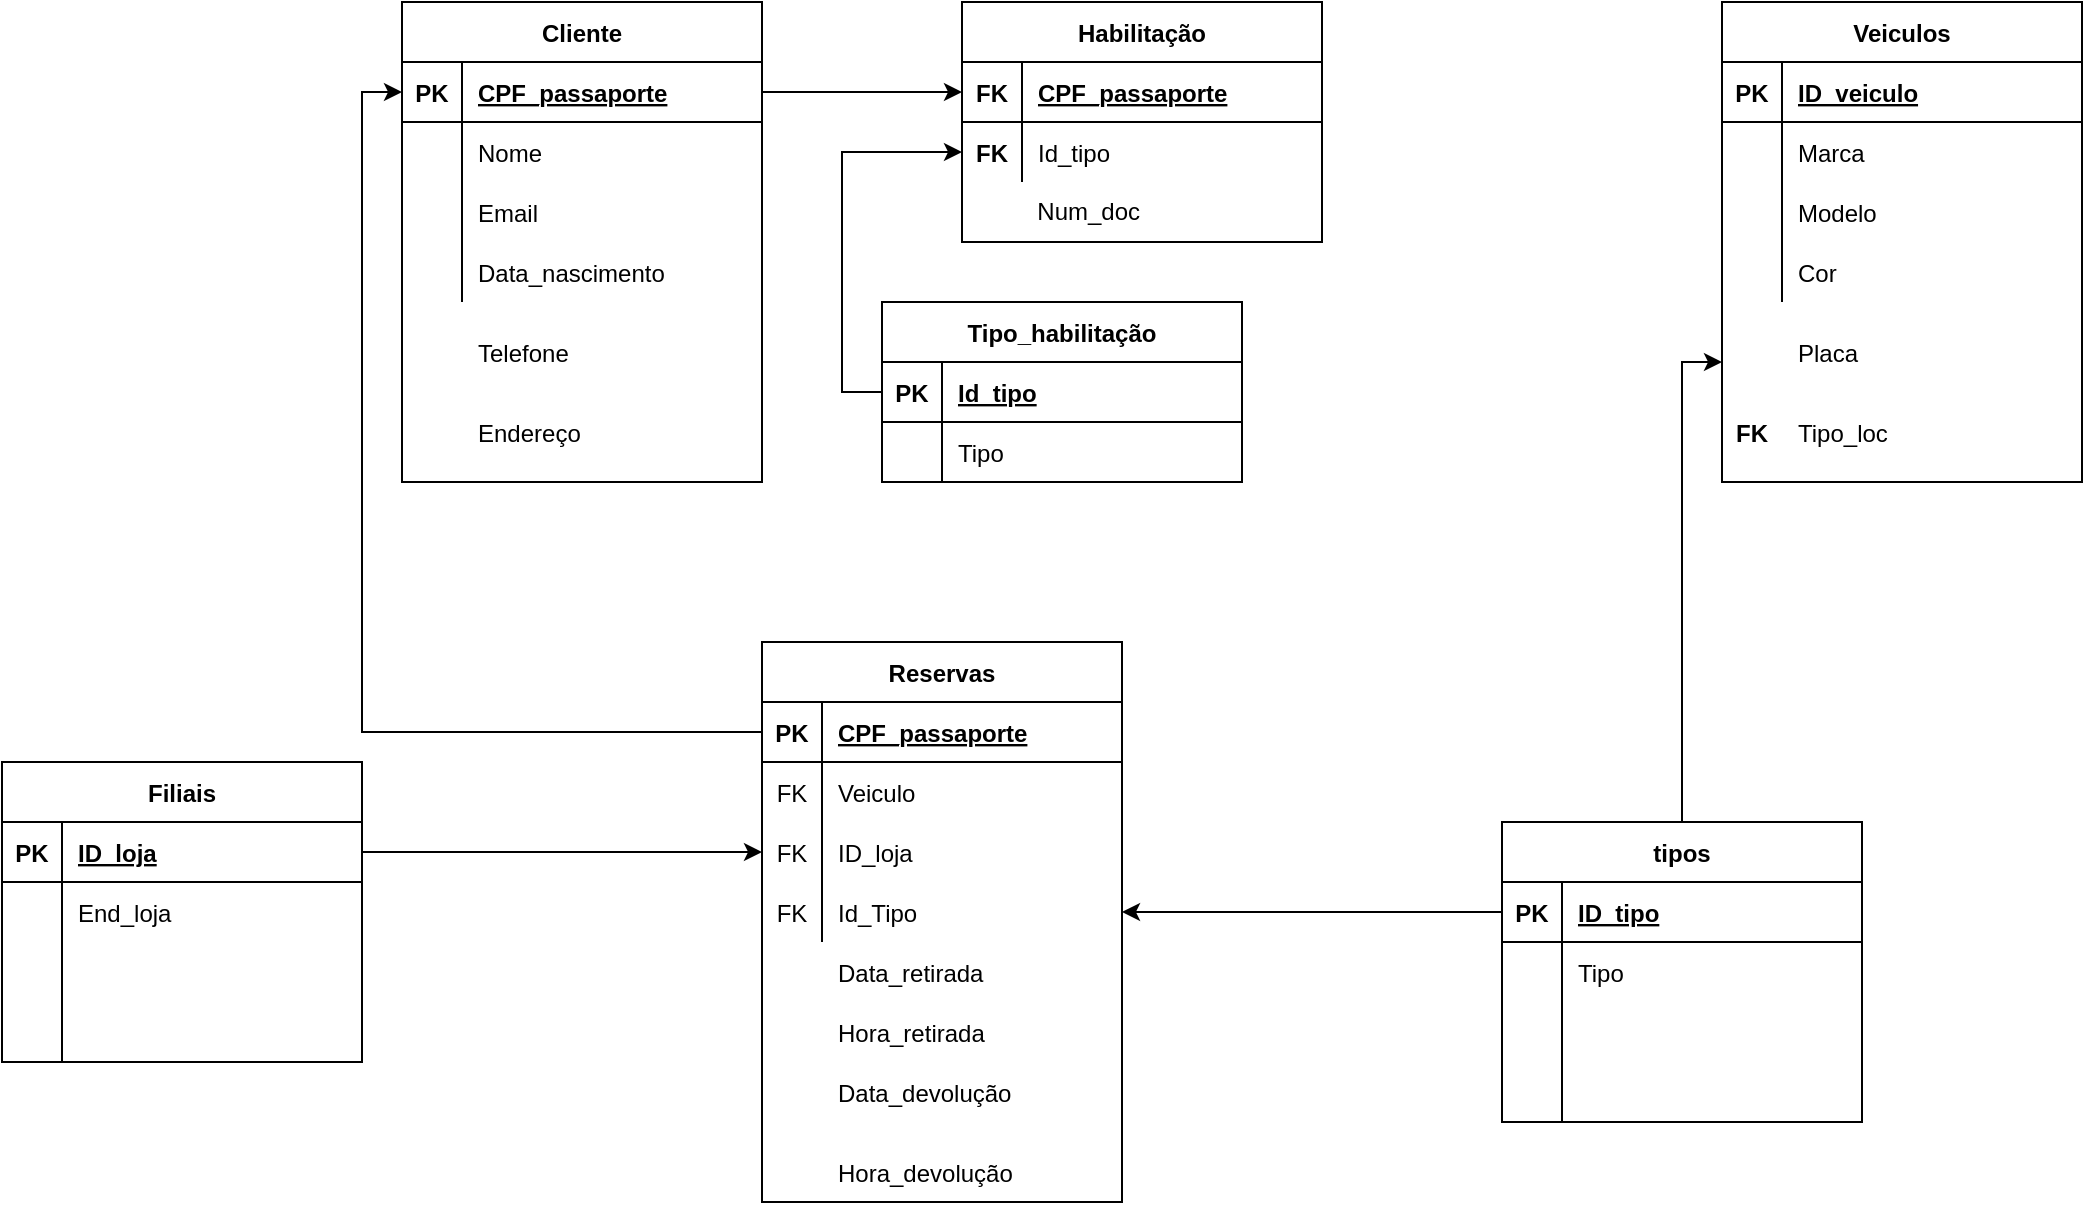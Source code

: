 <mxfile version="15.5.2" type="device"><diagram id="y5xN_2UnKxTH7k9ixZmx" name="Page-1"><mxGraphModel dx="1422" dy="794" grid="1" gridSize="10" guides="1" tooltips="1" connect="1" arrows="1" fold="1" page="1" pageScale="1" pageWidth="827" pageHeight="1169" math="0" shadow="0"><root><mxCell id="0"/><mxCell id="1" parent="0"/><mxCell id="7jT0Zm9aq7KpJ-qaGJse-1" style="edgeStyle=orthogonalEdgeStyle;rounded=0;orthogonalLoop=1;jettySize=auto;html=1;exitX=0.5;exitY=1;exitDx=0;exitDy=0;" edge="1" parent="1"><mxGeometry relative="1" as="geometry"><mxPoint x="570" y="430" as="sourcePoint"/><mxPoint x="570" y="430" as="targetPoint"/></mxGeometry></mxCell><mxCell id="7jT0Zm9aq7KpJ-qaGJse-2" style="edgeStyle=orthogonalEdgeStyle;rounded=0;orthogonalLoop=1;jettySize=auto;html=1;exitX=0.5;exitY=1;exitDx=0;exitDy=0;" edge="1" parent="1"><mxGeometry relative="1" as="geometry"><mxPoint x="410" y="350" as="sourcePoint"/><mxPoint x="410" y="350" as="targetPoint"/></mxGeometry></mxCell><mxCell id="7jT0Zm9aq7KpJ-qaGJse-3" value="Cliente" style="shape=table;startSize=30;container=1;collapsible=1;childLayout=tableLayout;fixedRows=1;rowLines=0;fontStyle=1;align=center;resizeLast=1;" vertex="1" parent="1"><mxGeometry x="240" y="40" width="180" height="240" as="geometry"/></mxCell><mxCell id="7jT0Zm9aq7KpJ-qaGJse-4" value="" style="shape=partialRectangle;collapsible=0;dropTarget=0;pointerEvents=0;fillColor=none;top=0;left=0;bottom=1;right=0;points=[[0,0.5],[1,0.5]];portConstraint=eastwest;" vertex="1" parent="7jT0Zm9aq7KpJ-qaGJse-3"><mxGeometry y="30" width="180" height="30" as="geometry"/></mxCell><mxCell id="7jT0Zm9aq7KpJ-qaGJse-5" value="PK" style="shape=partialRectangle;connectable=0;fillColor=none;top=0;left=0;bottom=0;right=0;fontStyle=1;overflow=hidden;" vertex="1" parent="7jT0Zm9aq7KpJ-qaGJse-4"><mxGeometry width="30" height="30" as="geometry"><mxRectangle width="30" height="30" as="alternateBounds"/></mxGeometry></mxCell><mxCell id="7jT0Zm9aq7KpJ-qaGJse-6" value="CPF_passaporte" style="shape=partialRectangle;connectable=0;fillColor=none;top=0;left=0;bottom=0;right=0;align=left;spacingLeft=6;fontStyle=5;overflow=hidden;" vertex="1" parent="7jT0Zm9aq7KpJ-qaGJse-4"><mxGeometry x="30" width="150" height="30" as="geometry"><mxRectangle width="150" height="30" as="alternateBounds"/></mxGeometry></mxCell><mxCell id="7jT0Zm9aq7KpJ-qaGJse-7" value="" style="shape=partialRectangle;collapsible=0;dropTarget=0;pointerEvents=0;fillColor=none;top=0;left=0;bottom=0;right=0;points=[[0,0.5],[1,0.5]];portConstraint=eastwest;" vertex="1" parent="7jT0Zm9aq7KpJ-qaGJse-3"><mxGeometry y="60" width="180" height="30" as="geometry"/></mxCell><mxCell id="7jT0Zm9aq7KpJ-qaGJse-8" value="" style="shape=partialRectangle;connectable=0;fillColor=none;top=0;left=0;bottom=0;right=0;editable=1;overflow=hidden;" vertex="1" parent="7jT0Zm9aq7KpJ-qaGJse-7"><mxGeometry width="30" height="30" as="geometry"><mxRectangle width="30" height="30" as="alternateBounds"/></mxGeometry></mxCell><mxCell id="7jT0Zm9aq7KpJ-qaGJse-9" value="Nome" style="shape=partialRectangle;connectable=0;fillColor=none;top=0;left=0;bottom=0;right=0;align=left;spacingLeft=6;overflow=hidden;" vertex="1" parent="7jT0Zm9aq7KpJ-qaGJse-7"><mxGeometry x="30" width="150" height="30" as="geometry"><mxRectangle width="150" height="30" as="alternateBounds"/></mxGeometry></mxCell><mxCell id="7jT0Zm9aq7KpJ-qaGJse-10" value="" style="shape=partialRectangle;collapsible=0;dropTarget=0;pointerEvents=0;fillColor=none;top=0;left=0;bottom=0;right=0;points=[[0,0.5],[1,0.5]];portConstraint=eastwest;" vertex="1" parent="7jT0Zm9aq7KpJ-qaGJse-3"><mxGeometry y="90" width="180" height="30" as="geometry"/></mxCell><mxCell id="7jT0Zm9aq7KpJ-qaGJse-11" value="" style="shape=partialRectangle;connectable=0;fillColor=none;top=0;left=0;bottom=0;right=0;editable=1;overflow=hidden;" vertex="1" parent="7jT0Zm9aq7KpJ-qaGJse-10"><mxGeometry width="30" height="30" as="geometry"><mxRectangle width="30" height="30" as="alternateBounds"/></mxGeometry></mxCell><mxCell id="7jT0Zm9aq7KpJ-qaGJse-12" value="Email" style="shape=partialRectangle;connectable=0;fillColor=none;top=0;left=0;bottom=0;right=0;align=left;spacingLeft=6;overflow=hidden;" vertex="1" parent="7jT0Zm9aq7KpJ-qaGJse-10"><mxGeometry x="30" width="150" height="30" as="geometry"><mxRectangle width="150" height="30" as="alternateBounds"/></mxGeometry></mxCell><mxCell id="7jT0Zm9aq7KpJ-qaGJse-13" value="" style="shape=partialRectangle;collapsible=0;dropTarget=0;pointerEvents=0;fillColor=none;top=0;left=0;bottom=0;right=0;points=[[0,0.5],[1,0.5]];portConstraint=eastwest;" vertex="1" parent="7jT0Zm9aq7KpJ-qaGJse-3"><mxGeometry y="120" width="180" height="30" as="geometry"/></mxCell><mxCell id="7jT0Zm9aq7KpJ-qaGJse-14" value="" style="shape=partialRectangle;connectable=0;fillColor=none;top=0;left=0;bottom=0;right=0;editable=1;overflow=hidden;" vertex="1" parent="7jT0Zm9aq7KpJ-qaGJse-13"><mxGeometry width="30" height="30" as="geometry"><mxRectangle width="30" height="30" as="alternateBounds"/></mxGeometry></mxCell><mxCell id="7jT0Zm9aq7KpJ-qaGJse-15" value="Data_nascimento" style="shape=partialRectangle;connectable=0;fillColor=none;top=0;left=0;bottom=0;right=0;align=left;spacingLeft=6;overflow=hidden;" vertex="1" parent="7jT0Zm9aq7KpJ-qaGJse-13"><mxGeometry x="30" width="150" height="30" as="geometry"><mxRectangle width="150" height="30" as="alternateBounds"/></mxGeometry></mxCell><mxCell id="7jT0Zm9aq7KpJ-qaGJse-16" value="Telefone" style="shape=partialRectangle;connectable=0;fillColor=none;top=0;left=0;bottom=0;right=0;align=left;spacingLeft=6;overflow=hidden;" vertex="1" parent="1"><mxGeometry x="270" y="200" width="150" height="30" as="geometry"><mxRectangle width="150" height="30" as="alternateBounds"/></mxGeometry></mxCell><mxCell id="7jT0Zm9aq7KpJ-qaGJse-17" value="Endereço" style="shape=partialRectangle;connectable=0;fillColor=none;top=0;left=0;bottom=0;right=0;align=left;spacingLeft=6;overflow=hidden;" vertex="1" parent="1"><mxGeometry x="270" y="240" width="150" height="30" as="geometry"><mxRectangle width="150" height="30" as="alternateBounds"/></mxGeometry></mxCell><mxCell id="7jT0Zm9aq7KpJ-qaGJse-18" value="Habilitação" style="shape=table;startSize=30;container=1;collapsible=1;childLayout=tableLayout;fixedRows=1;rowLines=0;fontStyle=1;align=center;resizeLast=1;" vertex="1" parent="1"><mxGeometry x="520" y="40" width="180" height="120" as="geometry"/></mxCell><mxCell id="7jT0Zm9aq7KpJ-qaGJse-19" value="" style="shape=partialRectangle;collapsible=0;dropTarget=0;pointerEvents=0;fillColor=none;top=0;left=0;bottom=1;right=0;points=[[0,0.5],[1,0.5]];portConstraint=eastwest;" vertex="1" parent="7jT0Zm9aq7KpJ-qaGJse-18"><mxGeometry y="30" width="180" height="30" as="geometry"/></mxCell><mxCell id="7jT0Zm9aq7KpJ-qaGJse-20" value="FK" style="shape=partialRectangle;connectable=0;fillColor=none;top=0;left=0;bottom=0;right=0;fontStyle=1;overflow=hidden;" vertex="1" parent="7jT0Zm9aq7KpJ-qaGJse-19"><mxGeometry width="30" height="30" as="geometry"><mxRectangle width="30" height="30" as="alternateBounds"/></mxGeometry></mxCell><mxCell id="7jT0Zm9aq7KpJ-qaGJse-21" value="CPF_passaporte" style="shape=partialRectangle;connectable=0;fillColor=none;top=0;left=0;bottom=0;right=0;align=left;spacingLeft=6;fontStyle=5;overflow=hidden;" vertex="1" parent="7jT0Zm9aq7KpJ-qaGJse-19"><mxGeometry x="30" width="150" height="30" as="geometry"><mxRectangle width="150" height="30" as="alternateBounds"/></mxGeometry></mxCell><mxCell id="7jT0Zm9aq7KpJ-qaGJse-22" value="" style="shape=partialRectangle;collapsible=0;dropTarget=0;pointerEvents=0;fillColor=none;top=0;left=0;bottom=0;right=0;points=[[0,0.5],[1,0.5]];portConstraint=eastwest;" vertex="1" parent="7jT0Zm9aq7KpJ-qaGJse-18"><mxGeometry y="60" width="180" height="30" as="geometry"/></mxCell><mxCell id="7jT0Zm9aq7KpJ-qaGJse-23" value="" style="shape=partialRectangle;connectable=0;fillColor=none;top=0;left=0;bottom=0;right=0;editable=1;overflow=hidden;" vertex="1" parent="7jT0Zm9aq7KpJ-qaGJse-22"><mxGeometry width="30" height="30" as="geometry"><mxRectangle width="30" height="30" as="alternateBounds"/></mxGeometry></mxCell><mxCell id="7jT0Zm9aq7KpJ-qaGJse-24" value="Id_tipo" style="shape=partialRectangle;connectable=0;fillColor=none;top=0;left=0;bottom=0;right=0;align=left;spacingLeft=6;overflow=hidden;" vertex="1" parent="7jT0Zm9aq7KpJ-qaGJse-22"><mxGeometry x="30" width="150" height="30" as="geometry"><mxRectangle width="150" height="30" as="alternateBounds"/></mxGeometry></mxCell><mxCell id="7jT0Zm9aq7KpJ-qaGJse-25" value="Veiculos" style="shape=table;startSize=30;container=1;collapsible=1;childLayout=tableLayout;fixedRows=1;rowLines=0;fontStyle=1;align=center;resizeLast=1;" vertex="1" parent="1"><mxGeometry x="900" y="40" width="180" height="240" as="geometry"/></mxCell><mxCell id="7jT0Zm9aq7KpJ-qaGJse-26" value="" style="shape=partialRectangle;collapsible=0;dropTarget=0;pointerEvents=0;fillColor=none;top=0;left=0;bottom=1;right=0;points=[[0,0.5],[1,0.5]];portConstraint=eastwest;" vertex="1" parent="7jT0Zm9aq7KpJ-qaGJse-25"><mxGeometry y="30" width="180" height="30" as="geometry"/></mxCell><mxCell id="7jT0Zm9aq7KpJ-qaGJse-27" value="PK" style="shape=partialRectangle;connectable=0;fillColor=none;top=0;left=0;bottom=0;right=0;fontStyle=1;overflow=hidden;" vertex="1" parent="7jT0Zm9aq7KpJ-qaGJse-26"><mxGeometry width="30" height="30" as="geometry"><mxRectangle width="30" height="30" as="alternateBounds"/></mxGeometry></mxCell><mxCell id="7jT0Zm9aq7KpJ-qaGJse-28" value="ID_veiculo" style="shape=partialRectangle;connectable=0;fillColor=none;top=0;left=0;bottom=0;right=0;align=left;spacingLeft=6;fontStyle=5;overflow=hidden;" vertex="1" parent="7jT0Zm9aq7KpJ-qaGJse-26"><mxGeometry x="30" width="150" height="30" as="geometry"><mxRectangle width="150" height="30" as="alternateBounds"/></mxGeometry></mxCell><mxCell id="7jT0Zm9aq7KpJ-qaGJse-29" value="" style="shape=partialRectangle;collapsible=0;dropTarget=0;pointerEvents=0;fillColor=none;top=0;left=0;bottom=0;right=0;points=[[0,0.5],[1,0.5]];portConstraint=eastwest;" vertex="1" parent="7jT0Zm9aq7KpJ-qaGJse-25"><mxGeometry y="60" width="180" height="30" as="geometry"/></mxCell><mxCell id="7jT0Zm9aq7KpJ-qaGJse-30" value="" style="shape=partialRectangle;connectable=0;fillColor=none;top=0;left=0;bottom=0;right=0;editable=1;overflow=hidden;" vertex="1" parent="7jT0Zm9aq7KpJ-qaGJse-29"><mxGeometry width="30" height="30" as="geometry"><mxRectangle width="30" height="30" as="alternateBounds"/></mxGeometry></mxCell><mxCell id="7jT0Zm9aq7KpJ-qaGJse-31" value="Marca" style="shape=partialRectangle;connectable=0;fillColor=none;top=0;left=0;bottom=0;right=0;align=left;spacingLeft=6;overflow=hidden;" vertex="1" parent="7jT0Zm9aq7KpJ-qaGJse-29"><mxGeometry x="30" width="150" height="30" as="geometry"><mxRectangle width="150" height="30" as="alternateBounds"/></mxGeometry></mxCell><mxCell id="7jT0Zm9aq7KpJ-qaGJse-32" value="" style="shape=partialRectangle;collapsible=0;dropTarget=0;pointerEvents=0;fillColor=none;top=0;left=0;bottom=0;right=0;points=[[0,0.5],[1,0.5]];portConstraint=eastwest;" vertex="1" parent="7jT0Zm9aq7KpJ-qaGJse-25"><mxGeometry y="90" width="180" height="30" as="geometry"/></mxCell><mxCell id="7jT0Zm9aq7KpJ-qaGJse-33" value="" style="shape=partialRectangle;connectable=0;fillColor=none;top=0;left=0;bottom=0;right=0;editable=1;overflow=hidden;" vertex="1" parent="7jT0Zm9aq7KpJ-qaGJse-32"><mxGeometry width="30" height="30" as="geometry"><mxRectangle width="30" height="30" as="alternateBounds"/></mxGeometry></mxCell><mxCell id="7jT0Zm9aq7KpJ-qaGJse-34" value="Modelo" style="shape=partialRectangle;connectable=0;fillColor=none;top=0;left=0;bottom=0;right=0;align=left;spacingLeft=6;overflow=hidden;" vertex="1" parent="7jT0Zm9aq7KpJ-qaGJse-32"><mxGeometry x="30" width="150" height="30" as="geometry"><mxRectangle width="150" height="30" as="alternateBounds"/></mxGeometry></mxCell><mxCell id="7jT0Zm9aq7KpJ-qaGJse-35" value="" style="shape=partialRectangle;collapsible=0;dropTarget=0;pointerEvents=0;fillColor=none;top=0;left=0;bottom=0;right=0;points=[[0,0.5],[1,0.5]];portConstraint=eastwest;" vertex="1" parent="7jT0Zm9aq7KpJ-qaGJse-25"><mxGeometry y="120" width="180" height="30" as="geometry"/></mxCell><mxCell id="7jT0Zm9aq7KpJ-qaGJse-36" value="" style="shape=partialRectangle;connectable=0;fillColor=none;top=0;left=0;bottom=0;right=0;editable=1;overflow=hidden;" vertex="1" parent="7jT0Zm9aq7KpJ-qaGJse-35"><mxGeometry width="30" height="30" as="geometry"><mxRectangle width="30" height="30" as="alternateBounds"/></mxGeometry></mxCell><mxCell id="7jT0Zm9aq7KpJ-qaGJse-37" value="Cor" style="shape=partialRectangle;connectable=0;fillColor=none;top=0;left=0;bottom=0;right=0;align=left;spacingLeft=6;overflow=hidden;" vertex="1" parent="7jT0Zm9aq7KpJ-qaGJse-35"><mxGeometry x="30" width="150" height="30" as="geometry"><mxRectangle width="150" height="30" as="alternateBounds"/></mxGeometry></mxCell><mxCell id="7jT0Zm9aq7KpJ-qaGJse-38" value="Placa" style="shape=partialRectangle;connectable=0;fillColor=none;top=0;left=0;bottom=0;right=0;align=left;spacingLeft=6;overflow=hidden;" vertex="1" parent="1"><mxGeometry x="930" y="200" width="150" height="30" as="geometry"><mxRectangle width="150" height="30" as="alternateBounds"/></mxGeometry></mxCell><mxCell id="7jT0Zm9aq7KpJ-qaGJse-39" value="Tipo_loc" style="shape=partialRectangle;connectable=0;fillColor=none;top=0;left=0;bottom=0;right=0;align=left;spacingLeft=6;overflow=hidden;" vertex="1" parent="1"><mxGeometry x="930" y="240" width="150" height="30" as="geometry"><mxRectangle width="150" height="30" as="alternateBounds"/></mxGeometry></mxCell><mxCell id="7jT0Zm9aq7KpJ-qaGJse-40" value="Filiais" style="shape=table;startSize=30;container=1;collapsible=1;childLayout=tableLayout;fixedRows=1;rowLines=0;fontStyle=1;align=center;resizeLast=1;" vertex="1" parent="1"><mxGeometry x="40" y="420" width="180" height="150" as="geometry"/></mxCell><mxCell id="7jT0Zm9aq7KpJ-qaGJse-41" value="" style="shape=partialRectangle;collapsible=0;dropTarget=0;pointerEvents=0;fillColor=none;top=0;left=0;bottom=1;right=0;points=[[0,0.5],[1,0.5]];portConstraint=eastwest;" vertex="1" parent="7jT0Zm9aq7KpJ-qaGJse-40"><mxGeometry y="30" width="180" height="30" as="geometry"/></mxCell><mxCell id="7jT0Zm9aq7KpJ-qaGJse-42" value="PK" style="shape=partialRectangle;connectable=0;fillColor=none;top=0;left=0;bottom=0;right=0;fontStyle=1;overflow=hidden;" vertex="1" parent="7jT0Zm9aq7KpJ-qaGJse-41"><mxGeometry width="30" height="30" as="geometry"><mxRectangle width="30" height="30" as="alternateBounds"/></mxGeometry></mxCell><mxCell id="7jT0Zm9aq7KpJ-qaGJse-43" value="ID_loja" style="shape=partialRectangle;connectable=0;fillColor=none;top=0;left=0;bottom=0;right=0;align=left;spacingLeft=6;fontStyle=5;overflow=hidden;" vertex="1" parent="7jT0Zm9aq7KpJ-qaGJse-41"><mxGeometry x="30" width="150" height="30" as="geometry"><mxRectangle width="150" height="30" as="alternateBounds"/></mxGeometry></mxCell><mxCell id="7jT0Zm9aq7KpJ-qaGJse-44" value="" style="shape=partialRectangle;collapsible=0;dropTarget=0;pointerEvents=0;fillColor=none;top=0;left=0;bottom=0;right=0;points=[[0,0.5],[1,0.5]];portConstraint=eastwest;" vertex="1" parent="7jT0Zm9aq7KpJ-qaGJse-40"><mxGeometry y="60" width="180" height="30" as="geometry"/></mxCell><mxCell id="7jT0Zm9aq7KpJ-qaGJse-45" value="" style="shape=partialRectangle;connectable=0;fillColor=none;top=0;left=0;bottom=0;right=0;editable=1;overflow=hidden;" vertex="1" parent="7jT0Zm9aq7KpJ-qaGJse-44"><mxGeometry width="30" height="30" as="geometry"><mxRectangle width="30" height="30" as="alternateBounds"/></mxGeometry></mxCell><mxCell id="7jT0Zm9aq7KpJ-qaGJse-46" value="End_loja" style="shape=partialRectangle;connectable=0;fillColor=none;top=0;left=0;bottom=0;right=0;align=left;spacingLeft=6;overflow=hidden;" vertex="1" parent="7jT0Zm9aq7KpJ-qaGJse-44"><mxGeometry x="30" width="150" height="30" as="geometry"><mxRectangle width="150" height="30" as="alternateBounds"/></mxGeometry></mxCell><mxCell id="7jT0Zm9aq7KpJ-qaGJse-47" value="" style="shape=partialRectangle;collapsible=0;dropTarget=0;pointerEvents=0;fillColor=none;top=0;left=0;bottom=0;right=0;points=[[0,0.5],[1,0.5]];portConstraint=eastwest;" vertex="1" parent="7jT0Zm9aq7KpJ-qaGJse-40"><mxGeometry y="90" width="180" height="30" as="geometry"/></mxCell><mxCell id="7jT0Zm9aq7KpJ-qaGJse-48" value="" style="shape=partialRectangle;connectable=0;fillColor=none;top=0;left=0;bottom=0;right=0;editable=1;overflow=hidden;" vertex="1" parent="7jT0Zm9aq7KpJ-qaGJse-47"><mxGeometry width="30" height="30" as="geometry"><mxRectangle width="30" height="30" as="alternateBounds"/></mxGeometry></mxCell><mxCell id="7jT0Zm9aq7KpJ-qaGJse-49" value="" style="shape=partialRectangle;connectable=0;fillColor=none;top=0;left=0;bottom=0;right=0;align=left;spacingLeft=6;overflow=hidden;" vertex="1" parent="7jT0Zm9aq7KpJ-qaGJse-47"><mxGeometry x="30" width="150" height="30" as="geometry"><mxRectangle width="150" height="30" as="alternateBounds"/></mxGeometry></mxCell><mxCell id="7jT0Zm9aq7KpJ-qaGJse-50" value="" style="shape=partialRectangle;collapsible=0;dropTarget=0;pointerEvents=0;fillColor=none;top=0;left=0;bottom=0;right=0;points=[[0,0.5],[1,0.5]];portConstraint=eastwest;" vertex="1" parent="7jT0Zm9aq7KpJ-qaGJse-40"><mxGeometry y="120" width="180" height="30" as="geometry"/></mxCell><mxCell id="7jT0Zm9aq7KpJ-qaGJse-51" value="" style="shape=partialRectangle;connectable=0;fillColor=none;top=0;left=0;bottom=0;right=0;editable=1;overflow=hidden;" vertex="1" parent="7jT0Zm9aq7KpJ-qaGJse-50"><mxGeometry width="30" height="30" as="geometry"><mxRectangle width="30" height="30" as="alternateBounds"/></mxGeometry></mxCell><mxCell id="7jT0Zm9aq7KpJ-qaGJse-52" value="" style="shape=partialRectangle;connectable=0;fillColor=none;top=0;left=0;bottom=0;right=0;align=left;spacingLeft=6;overflow=hidden;" vertex="1" parent="7jT0Zm9aq7KpJ-qaGJse-50"><mxGeometry x="30" width="150" height="30" as="geometry"><mxRectangle width="150" height="30" as="alternateBounds"/></mxGeometry></mxCell><mxCell id="7jT0Zm9aq7KpJ-qaGJse-53" style="edgeStyle=orthogonalEdgeStyle;rounded=0;orthogonalLoop=1;jettySize=auto;html=1;entryX=0;entryY=0.75;entryDx=0;entryDy=0;" edge="1" parent="1" source="7jT0Zm9aq7KpJ-qaGJse-54" target="7jT0Zm9aq7KpJ-qaGJse-25"><mxGeometry relative="1" as="geometry"/></mxCell><mxCell id="7jT0Zm9aq7KpJ-qaGJse-54" value="tipos" style="shape=table;startSize=30;container=1;collapsible=1;childLayout=tableLayout;fixedRows=1;rowLines=0;fontStyle=1;align=center;resizeLast=1;" vertex="1" parent="1"><mxGeometry x="790" y="450" width="180" height="150" as="geometry"/></mxCell><mxCell id="7jT0Zm9aq7KpJ-qaGJse-55" value="" style="shape=partialRectangle;collapsible=0;dropTarget=0;pointerEvents=0;fillColor=none;top=0;left=0;bottom=1;right=0;points=[[0,0.5],[1,0.5]];portConstraint=eastwest;" vertex="1" parent="7jT0Zm9aq7KpJ-qaGJse-54"><mxGeometry y="30" width="180" height="30" as="geometry"/></mxCell><mxCell id="7jT0Zm9aq7KpJ-qaGJse-56" value="PK" style="shape=partialRectangle;connectable=0;fillColor=none;top=0;left=0;bottom=0;right=0;fontStyle=1;overflow=hidden;" vertex="1" parent="7jT0Zm9aq7KpJ-qaGJse-55"><mxGeometry width="30" height="30" as="geometry"><mxRectangle width="30" height="30" as="alternateBounds"/></mxGeometry></mxCell><mxCell id="7jT0Zm9aq7KpJ-qaGJse-57" value="ID_tipo" style="shape=partialRectangle;connectable=0;fillColor=none;top=0;left=0;bottom=0;right=0;align=left;spacingLeft=6;fontStyle=5;overflow=hidden;" vertex="1" parent="7jT0Zm9aq7KpJ-qaGJse-55"><mxGeometry x="30" width="150" height="30" as="geometry"><mxRectangle width="150" height="30" as="alternateBounds"/></mxGeometry></mxCell><mxCell id="7jT0Zm9aq7KpJ-qaGJse-58" value="" style="shape=partialRectangle;collapsible=0;dropTarget=0;pointerEvents=0;fillColor=none;top=0;left=0;bottom=0;right=0;points=[[0,0.5],[1,0.5]];portConstraint=eastwest;" vertex="1" parent="7jT0Zm9aq7KpJ-qaGJse-54"><mxGeometry y="60" width="180" height="30" as="geometry"/></mxCell><mxCell id="7jT0Zm9aq7KpJ-qaGJse-59" value="" style="shape=partialRectangle;connectable=0;fillColor=none;top=0;left=0;bottom=0;right=0;editable=1;overflow=hidden;" vertex="1" parent="7jT0Zm9aq7KpJ-qaGJse-58"><mxGeometry width="30" height="30" as="geometry"><mxRectangle width="30" height="30" as="alternateBounds"/></mxGeometry></mxCell><mxCell id="7jT0Zm9aq7KpJ-qaGJse-60" value="Tipo" style="shape=partialRectangle;connectable=0;fillColor=none;top=0;left=0;bottom=0;right=0;align=left;spacingLeft=6;overflow=hidden;" vertex="1" parent="7jT0Zm9aq7KpJ-qaGJse-58"><mxGeometry x="30" width="150" height="30" as="geometry"><mxRectangle width="150" height="30" as="alternateBounds"/></mxGeometry></mxCell><mxCell id="7jT0Zm9aq7KpJ-qaGJse-61" value="" style="shape=partialRectangle;collapsible=0;dropTarget=0;pointerEvents=0;fillColor=none;top=0;left=0;bottom=0;right=0;points=[[0,0.5],[1,0.5]];portConstraint=eastwest;" vertex="1" parent="7jT0Zm9aq7KpJ-qaGJse-54"><mxGeometry y="90" width="180" height="30" as="geometry"/></mxCell><mxCell id="7jT0Zm9aq7KpJ-qaGJse-62" value="" style="shape=partialRectangle;connectable=0;fillColor=none;top=0;left=0;bottom=0;right=0;editable=1;overflow=hidden;" vertex="1" parent="7jT0Zm9aq7KpJ-qaGJse-61"><mxGeometry width="30" height="30" as="geometry"><mxRectangle width="30" height="30" as="alternateBounds"/></mxGeometry></mxCell><mxCell id="7jT0Zm9aq7KpJ-qaGJse-63" value="" style="shape=partialRectangle;connectable=0;fillColor=none;top=0;left=0;bottom=0;right=0;align=left;spacingLeft=6;overflow=hidden;" vertex="1" parent="7jT0Zm9aq7KpJ-qaGJse-61"><mxGeometry x="30" width="150" height="30" as="geometry"><mxRectangle width="150" height="30" as="alternateBounds"/></mxGeometry></mxCell><mxCell id="7jT0Zm9aq7KpJ-qaGJse-64" value="" style="shape=partialRectangle;collapsible=0;dropTarget=0;pointerEvents=0;fillColor=none;top=0;left=0;bottom=0;right=0;points=[[0,0.5],[1,0.5]];portConstraint=eastwest;" vertex="1" parent="7jT0Zm9aq7KpJ-qaGJse-54"><mxGeometry y="120" width="180" height="30" as="geometry"/></mxCell><mxCell id="7jT0Zm9aq7KpJ-qaGJse-65" value="" style="shape=partialRectangle;connectable=0;fillColor=none;top=0;left=0;bottom=0;right=0;editable=1;overflow=hidden;" vertex="1" parent="7jT0Zm9aq7KpJ-qaGJse-64"><mxGeometry width="30" height="30" as="geometry"><mxRectangle width="30" height="30" as="alternateBounds"/></mxGeometry></mxCell><mxCell id="7jT0Zm9aq7KpJ-qaGJse-66" value="" style="shape=partialRectangle;connectable=0;fillColor=none;top=0;left=0;bottom=0;right=0;align=left;spacingLeft=6;overflow=hidden;" vertex="1" parent="7jT0Zm9aq7KpJ-qaGJse-64"><mxGeometry x="30" width="150" height="30" as="geometry"><mxRectangle width="150" height="30" as="alternateBounds"/></mxGeometry></mxCell><mxCell id="7jT0Zm9aq7KpJ-qaGJse-67" value="Reservas" style="shape=table;startSize=30;container=1;collapsible=1;childLayout=tableLayout;fixedRows=1;rowLines=0;fontStyle=1;align=center;resizeLast=1;" vertex="1" parent="1"><mxGeometry x="420" y="360" width="180" height="280" as="geometry"/></mxCell><mxCell id="7jT0Zm9aq7KpJ-qaGJse-68" value="" style="shape=partialRectangle;collapsible=0;dropTarget=0;pointerEvents=0;fillColor=none;top=0;left=0;bottom=1;right=0;points=[[0,0.5],[1,0.5]];portConstraint=eastwest;" vertex="1" parent="7jT0Zm9aq7KpJ-qaGJse-67"><mxGeometry y="30" width="180" height="30" as="geometry"/></mxCell><mxCell id="7jT0Zm9aq7KpJ-qaGJse-69" value="PK" style="shape=partialRectangle;connectable=0;fillColor=none;top=0;left=0;bottom=0;right=0;fontStyle=1;overflow=hidden;" vertex="1" parent="7jT0Zm9aq7KpJ-qaGJse-68"><mxGeometry width="30" height="30" as="geometry"><mxRectangle width="30" height="30" as="alternateBounds"/></mxGeometry></mxCell><mxCell id="7jT0Zm9aq7KpJ-qaGJse-70" value="CPF_passaporte" style="shape=partialRectangle;connectable=0;fillColor=none;top=0;left=0;bottom=0;right=0;align=left;spacingLeft=6;fontStyle=5;overflow=hidden;" vertex="1" parent="7jT0Zm9aq7KpJ-qaGJse-68"><mxGeometry x="30" width="150" height="30" as="geometry"><mxRectangle width="150" height="30" as="alternateBounds"/></mxGeometry></mxCell><mxCell id="7jT0Zm9aq7KpJ-qaGJse-71" value="" style="shape=partialRectangle;collapsible=0;dropTarget=0;pointerEvents=0;fillColor=none;top=0;left=0;bottom=0;right=0;points=[[0,0.5],[1,0.5]];portConstraint=eastwest;" vertex="1" parent="7jT0Zm9aq7KpJ-qaGJse-67"><mxGeometry y="60" width="180" height="30" as="geometry"/></mxCell><mxCell id="7jT0Zm9aq7KpJ-qaGJse-72" value="FK" style="shape=partialRectangle;connectable=0;fillColor=none;top=0;left=0;bottom=0;right=0;editable=1;overflow=hidden;" vertex="1" parent="7jT0Zm9aq7KpJ-qaGJse-71"><mxGeometry width="30" height="30" as="geometry"><mxRectangle width="30" height="30" as="alternateBounds"/></mxGeometry></mxCell><mxCell id="7jT0Zm9aq7KpJ-qaGJse-73" value="Veiculo" style="shape=partialRectangle;connectable=0;fillColor=none;top=0;left=0;bottom=0;right=0;align=left;spacingLeft=6;overflow=hidden;" vertex="1" parent="7jT0Zm9aq7KpJ-qaGJse-71"><mxGeometry x="30" width="150" height="30" as="geometry"><mxRectangle width="150" height="30" as="alternateBounds"/></mxGeometry></mxCell><mxCell id="7jT0Zm9aq7KpJ-qaGJse-74" value="" style="shape=partialRectangle;collapsible=0;dropTarget=0;pointerEvents=0;fillColor=none;top=0;left=0;bottom=0;right=0;points=[[0,0.5],[1,0.5]];portConstraint=eastwest;" vertex="1" parent="7jT0Zm9aq7KpJ-qaGJse-67"><mxGeometry y="90" width="180" height="30" as="geometry"/></mxCell><mxCell id="7jT0Zm9aq7KpJ-qaGJse-75" value="FK" style="shape=partialRectangle;connectable=0;fillColor=none;top=0;left=0;bottom=0;right=0;editable=1;overflow=hidden;" vertex="1" parent="7jT0Zm9aq7KpJ-qaGJse-74"><mxGeometry width="30" height="30" as="geometry"><mxRectangle width="30" height="30" as="alternateBounds"/></mxGeometry></mxCell><mxCell id="7jT0Zm9aq7KpJ-qaGJse-76" value="ID_loja" style="shape=partialRectangle;connectable=0;fillColor=none;top=0;left=0;bottom=0;right=0;align=left;spacingLeft=6;overflow=hidden;" vertex="1" parent="7jT0Zm9aq7KpJ-qaGJse-74"><mxGeometry x="30" width="150" height="30" as="geometry"><mxRectangle width="150" height="30" as="alternateBounds"/></mxGeometry></mxCell><mxCell id="7jT0Zm9aq7KpJ-qaGJse-77" value="" style="shape=partialRectangle;collapsible=0;dropTarget=0;pointerEvents=0;fillColor=none;top=0;left=0;bottom=0;right=0;points=[[0,0.5],[1,0.5]];portConstraint=eastwest;" vertex="1" parent="7jT0Zm9aq7KpJ-qaGJse-67"><mxGeometry y="120" width="180" height="30" as="geometry"/></mxCell><mxCell id="7jT0Zm9aq7KpJ-qaGJse-78" value="" style="shape=partialRectangle;connectable=0;fillColor=none;top=0;left=0;bottom=0;right=0;editable=1;overflow=hidden;" vertex="1" parent="7jT0Zm9aq7KpJ-qaGJse-77"><mxGeometry width="30" height="30" as="geometry"><mxRectangle width="30" height="30" as="alternateBounds"/></mxGeometry></mxCell><mxCell id="7jT0Zm9aq7KpJ-qaGJse-79" value="Id_Tipo" style="shape=partialRectangle;connectable=0;fillColor=none;top=0;left=0;bottom=0;right=0;align=left;spacingLeft=6;overflow=hidden;" vertex="1" parent="7jT0Zm9aq7KpJ-qaGJse-77"><mxGeometry x="30" width="150" height="30" as="geometry"><mxRectangle width="150" height="30" as="alternateBounds"/></mxGeometry></mxCell><mxCell id="7jT0Zm9aq7KpJ-qaGJse-80" value="Tipo_habilitação" style="shape=table;startSize=30;container=1;collapsible=1;childLayout=tableLayout;fixedRows=1;rowLines=0;fontStyle=1;align=center;resizeLast=1;" vertex="1" parent="1"><mxGeometry x="480" y="190" width="180" height="90" as="geometry"/></mxCell><mxCell id="7jT0Zm9aq7KpJ-qaGJse-81" value="" style="shape=partialRectangle;collapsible=0;dropTarget=0;pointerEvents=0;fillColor=none;top=0;left=0;bottom=1;right=0;points=[[0,0.5],[1,0.5]];portConstraint=eastwest;" vertex="1" parent="7jT0Zm9aq7KpJ-qaGJse-80"><mxGeometry y="30" width="180" height="30" as="geometry"/></mxCell><mxCell id="7jT0Zm9aq7KpJ-qaGJse-82" value="PK" style="shape=partialRectangle;connectable=0;fillColor=none;top=0;left=0;bottom=0;right=0;fontStyle=1;overflow=hidden;" vertex="1" parent="7jT0Zm9aq7KpJ-qaGJse-81"><mxGeometry width="30" height="30" as="geometry"><mxRectangle width="30" height="30" as="alternateBounds"/></mxGeometry></mxCell><mxCell id="7jT0Zm9aq7KpJ-qaGJse-83" value="Id_tipo" style="shape=partialRectangle;connectable=0;fillColor=none;top=0;left=0;bottom=0;right=0;align=left;spacingLeft=6;fontStyle=5;overflow=hidden;" vertex="1" parent="7jT0Zm9aq7KpJ-qaGJse-81"><mxGeometry x="30" width="150" height="30" as="geometry"><mxRectangle width="150" height="30" as="alternateBounds"/></mxGeometry></mxCell><mxCell id="7jT0Zm9aq7KpJ-qaGJse-84" value="" style="shape=partialRectangle;collapsible=0;dropTarget=0;pointerEvents=0;fillColor=none;top=0;left=0;bottom=0;right=0;points=[[0,0.5],[1,0.5]];portConstraint=eastwest;" vertex="1" parent="7jT0Zm9aq7KpJ-qaGJse-80"><mxGeometry y="60" width="180" height="30" as="geometry"/></mxCell><mxCell id="7jT0Zm9aq7KpJ-qaGJse-85" value="" style="shape=partialRectangle;connectable=0;fillColor=none;top=0;left=0;bottom=0;right=0;editable=1;overflow=hidden;" vertex="1" parent="7jT0Zm9aq7KpJ-qaGJse-84"><mxGeometry width="30" height="30" as="geometry"><mxRectangle width="30" height="30" as="alternateBounds"/></mxGeometry></mxCell><mxCell id="7jT0Zm9aq7KpJ-qaGJse-86" value="Tipo" style="shape=partialRectangle;connectable=0;fillColor=none;top=0;left=0;bottom=0;right=0;align=left;spacingLeft=6;overflow=hidden;" vertex="1" parent="7jT0Zm9aq7KpJ-qaGJse-84"><mxGeometry x="30" width="150" height="30" as="geometry"><mxRectangle width="150" height="30" as="alternateBounds"/></mxGeometry></mxCell><mxCell id="7jT0Zm9aq7KpJ-qaGJse-87" value="FK" style="shape=partialRectangle;connectable=0;fillColor=none;top=0;left=0;bottom=0;right=0;fontStyle=1;overflow=hidden;" vertex="1" parent="1"><mxGeometry x="520" y="100" width="30" height="30" as="geometry"><mxRectangle width="30" height="30" as="alternateBounds"/></mxGeometry></mxCell><mxCell id="7jT0Zm9aq7KpJ-qaGJse-88" style="edgeStyle=orthogonalEdgeStyle;rounded=0;orthogonalLoop=1;jettySize=auto;html=1;entryX=0;entryY=0.5;entryDx=0;entryDy=0;" edge="1" parent="1" source="7jT0Zm9aq7KpJ-qaGJse-4" target="7jT0Zm9aq7KpJ-qaGJse-19"><mxGeometry relative="1" as="geometry"/></mxCell><mxCell id="7jT0Zm9aq7KpJ-qaGJse-89" style="edgeStyle=orthogonalEdgeStyle;rounded=0;orthogonalLoop=1;jettySize=auto;html=1;exitX=0;exitY=0.5;exitDx=0;exitDy=0;" edge="1" parent="1" source="7jT0Zm9aq7KpJ-qaGJse-81" target="7jT0Zm9aq7KpJ-qaGJse-22"><mxGeometry relative="1" as="geometry"/></mxCell><mxCell id="7jT0Zm9aq7KpJ-qaGJse-90" value="FK" style="shape=partialRectangle;connectable=0;fillColor=none;top=0;left=0;bottom=0;right=0;fontStyle=1;overflow=hidden;" vertex="1" parent="1"><mxGeometry x="900" y="240" width="30" height="30" as="geometry"><mxRectangle width="30" height="30" as="alternateBounds"/></mxGeometry></mxCell><mxCell id="7jT0Zm9aq7KpJ-qaGJse-91" value="Hora_retirada" style="shape=partialRectangle;connectable=0;fillColor=none;top=0;left=0;bottom=0;right=0;align=left;spacingLeft=6;overflow=hidden;" vertex="1" parent="1"><mxGeometry x="450" y="540" width="150" height="30" as="geometry"><mxRectangle width="150" height="30" as="alternateBounds"/></mxGeometry></mxCell><mxCell id="7jT0Zm9aq7KpJ-qaGJse-92" value="Data_devolução" style="shape=partialRectangle;connectable=0;fillColor=none;top=0;left=0;bottom=0;right=0;align=left;spacingLeft=6;overflow=hidden;" vertex="1" parent="1"><mxGeometry x="450" y="570" width="150" height="30" as="geometry"><mxRectangle width="150" height="30" as="alternateBounds"/></mxGeometry></mxCell><mxCell id="7jT0Zm9aq7KpJ-qaGJse-93" value="Hora_devolução" style="shape=partialRectangle;connectable=0;fillColor=none;top=0;left=0;bottom=0;right=0;align=left;spacingLeft=6;overflow=hidden;" vertex="1" parent="1"><mxGeometry x="450" y="610" width="150" height="30" as="geometry"><mxRectangle width="150" height="30" as="alternateBounds"/></mxGeometry></mxCell><mxCell id="7jT0Zm9aq7KpJ-qaGJse-94" style="edgeStyle=orthogonalEdgeStyle;rounded=0;orthogonalLoop=1;jettySize=auto;html=1;entryX=0;entryY=0.5;entryDx=0;entryDy=0;" edge="1" parent="1" source="7jT0Zm9aq7KpJ-qaGJse-41" target="7jT0Zm9aq7KpJ-qaGJse-74"><mxGeometry relative="1" as="geometry"/></mxCell><mxCell id="7jT0Zm9aq7KpJ-qaGJse-95" value="Data_retirada" style="shape=partialRectangle;connectable=0;fillColor=none;top=0;left=0;bottom=0;right=0;align=left;spacingLeft=6;overflow=hidden;" vertex="1" parent="1"><mxGeometry x="450" y="510" width="150" height="30" as="geometry"><mxRectangle width="150" height="30" as="alternateBounds"/></mxGeometry></mxCell><mxCell id="7jT0Zm9aq7KpJ-qaGJse-96" value="FK" style="shape=partialRectangle;connectable=0;fillColor=none;top=0;left=0;bottom=0;right=0;editable=1;overflow=hidden;" vertex="1" parent="1"><mxGeometry x="420" y="480" width="30" height="30" as="geometry"><mxRectangle width="30" height="30" as="alternateBounds"/></mxGeometry></mxCell><mxCell id="7jT0Zm9aq7KpJ-qaGJse-97" style="edgeStyle=orthogonalEdgeStyle;rounded=0;orthogonalLoop=1;jettySize=auto;html=1;entryX=1;entryY=0.5;entryDx=0;entryDy=0;" edge="1" parent="1" source="7jT0Zm9aq7KpJ-qaGJse-55" target="7jT0Zm9aq7KpJ-qaGJse-77"><mxGeometry relative="1" as="geometry"/></mxCell><mxCell id="7jT0Zm9aq7KpJ-qaGJse-98" style="edgeStyle=orthogonalEdgeStyle;rounded=0;orthogonalLoop=1;jettySize=auto;html=1;entryX=0;entryY=0.5;entryDx=0;entryDy=0;" edge="1" parent="1" source="7jT0Zm9aq7KpJ-qaGJse-68" target="7jT0Zm9aq7KpJ-qaGJse-4"><mxGeometry relative="1" as="geometry"/></mxCell><mxCell id="7jT0Zm9aq7KpJ-qaGJse-99" value="&amp;nbsp; Num_doc" style="text;html=1;strokeColor=none;fillColor=none;align=center;verticalAlign=middle;whiteSpace=wrap;rounded=0;" vertex="1" parent="1"><mxGeometry x="540" y="130" width="80" height="30" as="geometry"/></mxCell></root></mxGraphModel></diagram></mxfile>